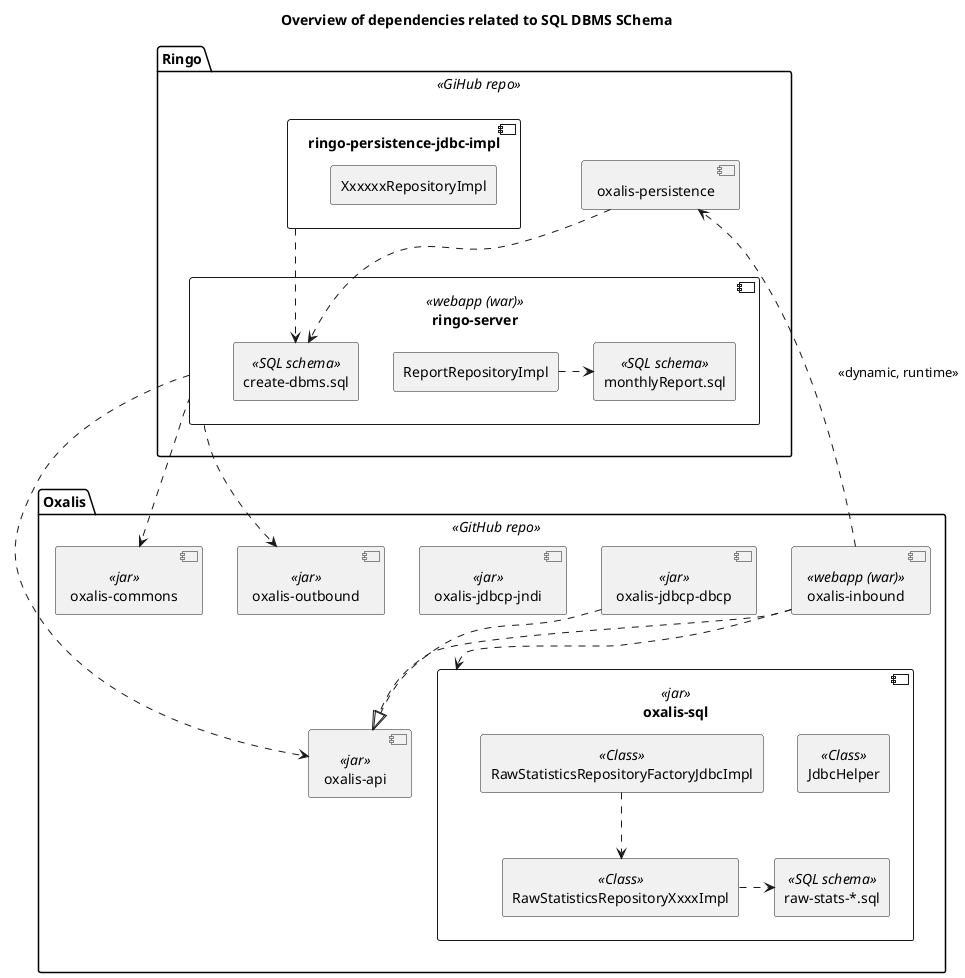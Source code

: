 @startuml

Title Overview of dependencies related to SQL DBMS SChema

skinparam componentStyle uml2

/'
database "Access Point DBMS" as ap_dbms <<SQL>> {
    node schema
}
'/




package "Oxalis" <<GitHub repo>> {
    component "oxalis-inbound" as oxalis_inbound <<webapp (war)>>
    component "oxalis-api" as oxalis_api <<jar>>
    component "oxalis-sql" as oxalis_sql <<jar>> {
        rectangle "raw-stats-*.sql" as raw_stats_script <<SQL schema>>
        rectangle JdbcHelper <<Class>>
        rectangle RawStatisticsRepositoryXxxxImpl <<Class>>
        rectangle RawStatisticsRepositoryFactoryJdbcImpl <<Class>>
        RawStatisticsRepositoryFactoryJdbcImpl ..> RawStatisticsRepositoryXxxxImpl
        RawStatisticsRepositoryXxxxImpl .> raw_stats_script
    }

    component "oxalis-jdbcp-dbcp" as oxalis_jdbc_dbcp <<jar>>
    component "oxalis-jdbcp-jndi" as oxalis_jdbc_jndi <<jar>>
    component "oxalis-outbound" as oxalis_outbound <<jar>>
    component "oxalis-commons" as oxalis_commons <<jar>>

    oxalis_jdbc_dbcp ..|> oxalis_api
    oxalis_inbound ..|> oxalis_api
    oxalis_inbound ..> oxalis_sql
}

package "Ringo" <<GiHub repo>> {
    component "ringo-server" as ringo_server <<webapp (war)>>{
        rectangle "create-dbms.sql" as create_dbms_script <<SQL schema>>
        rectangle "monthlyReport.sql" as monthly_report_script <<SQL schema>>
        rectangle ReportRepositoryImpl
        ReportRepositoryImpl .> monthly_report_script
    }
    ringo_server ..> oxalis_api
    ringo_server ..> oxalis_outbound
    ringo_server ..> oxalis_commons

    component "ringo-persistence-jdbc-impl" as ringo_persistence_jdbc_impl {
        rectangle XxxxxxRepositoryImpl
    }

    component "oxalis-persistence" as oxalis_persistence

}



/'
database schema
schema ..> create_dbms_script
schema ..> raw_stats_script
schema ..> monthly_report_script
'/
ringo_persistence_jdbc_impl ..> create_dbms_script
oxalis_inbound ..> oxalis_persistence : <<dynamic, runtime>>
oxalis_persistence ..> create_dbms_script
@enduml